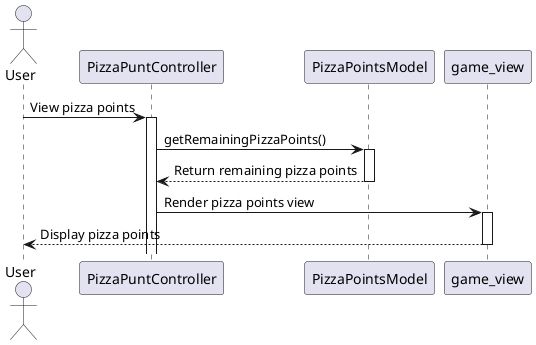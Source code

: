 @startuml Diagram Pizzapunten
actor User
participant PizzaPuntController
participant PizzaPointsModel
participant game_view

User -> PizzaPuntController: View pizza points
activate PizzaPuntController

PizzaPuntController -> PizzaPointsModel: getRemainingPizzaPoints()
activate PizzaPointsModel

PizzaPointsModel --> PizzaPuntController: Return remaining pizza points
deactivate PizzaPointsModel

PizzaPuntController -> game_view: Render pizza points view
activate game_view

game_view --> User: Display pizza points
deactivate game_view

@enduml

"Opmerkingen:
- Gebruiker bekijkt de pizzapunten: Dit is de actie van de gebruiker om de pizzapunten te bekijken.
- GameController wordt geactiveerd: De GameController wordt geactiveerd om de actie van de gebruiker te verwerken.
- GameController vraagt de PizzaPointsModel om de resterende pizzapunten op te halen: De GameController communiceert met de PizzaPointsModel om de resterende pizzapunten op te halen.
- PizzaPointsModel stuurt de resterende pizzapunten terug naar de GameController: De PizzaPointsModel geeft de resterende pizzapunten terug aan de GameController.
- GameController rendert de pizzapuntenweergave in de game_view: De GameController bereidt de pizzapuntenweergave voor en stuurt deze naar de game_view.
- game_view toont de pizzapunten aan de GameController: De game_view ontvangt de pizzapunten van de GameController en toont ze op het scherm.